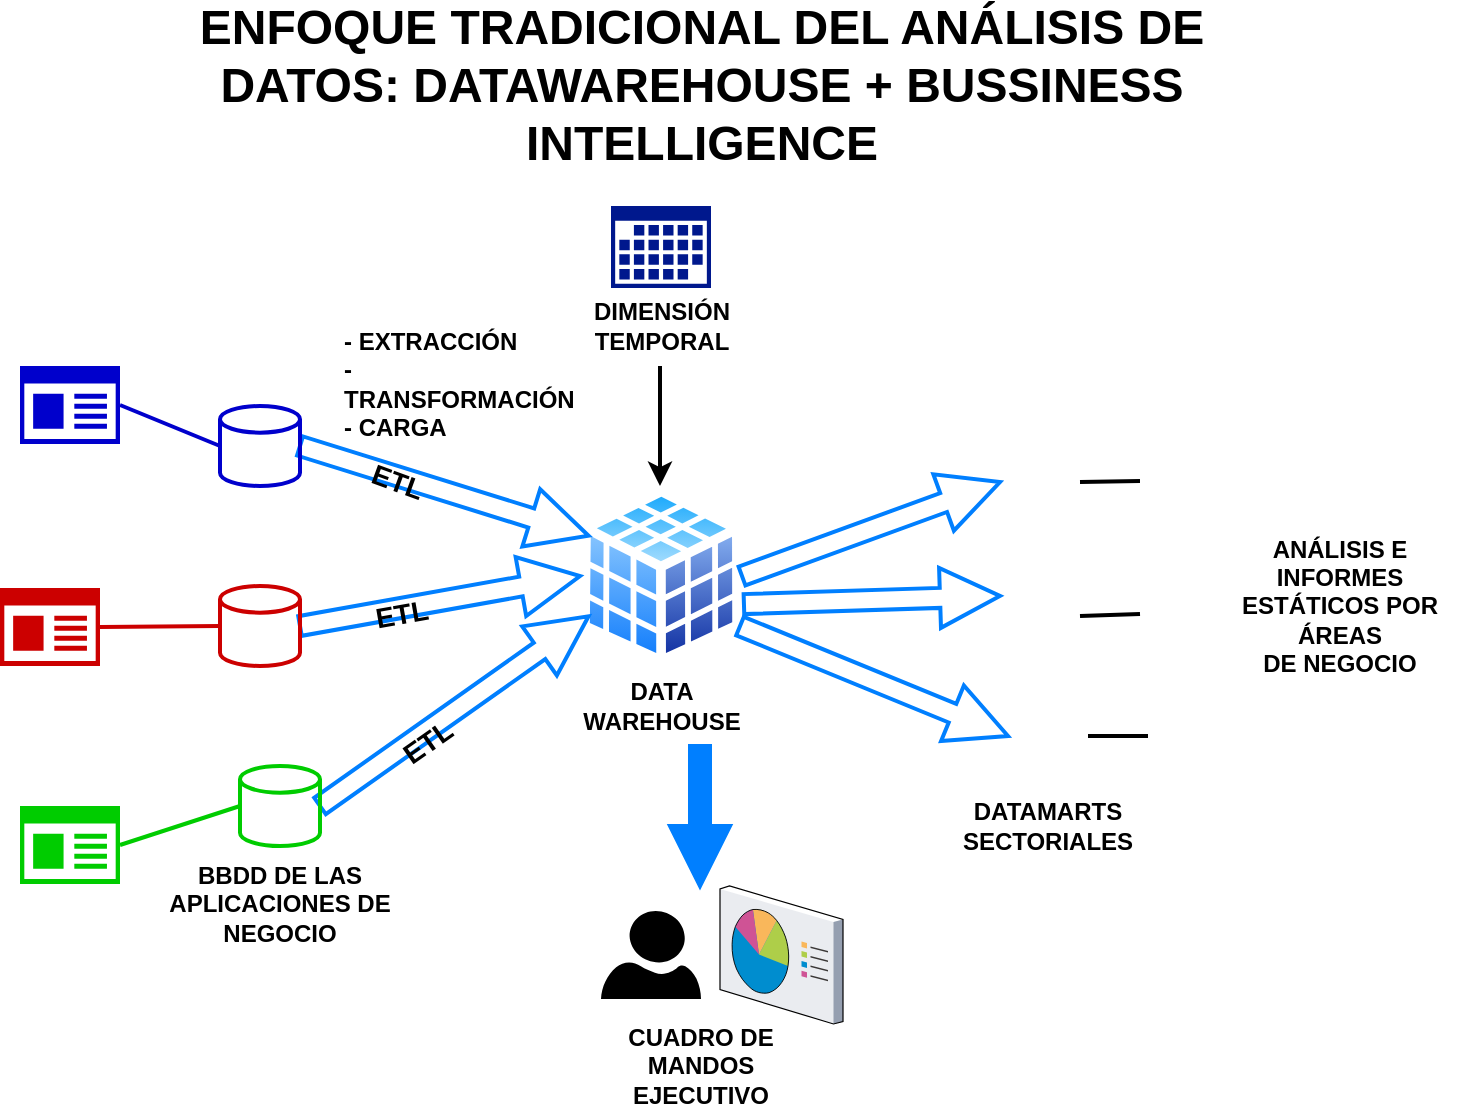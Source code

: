 <mxfile version="12.6.2" type="github"><diagram id="gXVJwv-4Ci32ZzdQIILx" name="Page-1"><mxGraphModel dx="806" dy="695" grid="1" gridSize="10" guides="1" tooltips="1" connect="1" arrows="1" fold="1" page="1" pageScale="1" pageWidth="1169" pageHeight="827" math="0" shadow="0"><root><mxCell id="0"/><mxCell id="1" parent="0"/><mxCell id="Qoe-SQ4cBOux36FsEiMv-2" value="" style="aspect=fixed;perimeter=ellipsePerimeter;html=1;align=center;shadow=0;dashed=0;spacingTop=3;image;image=img/lib/active_directory/database_cube.svg;" parent="1" vertex="1"><mxGeometry x="340" y="260" width="81" height="90" as="geometry"/></mxCell><mxCell id="Qoe-SQ4cBOux36FsEiMv-100" style="edgeStyle=orthogonalEdgeStyle;shape=arrow;rounded=0;orthogonalLoop=1;jettySize=auto;html=1;strokeColor=#007FFF;strokeWidth=2;fillColor=#007FFF;" parent="1" edge="1"><mxGeometry relative="1" as="geometry"><mxPoint x="400" y="390" as="sourcePoint"/><mxPoint x="400" y="460" as="targetPoint"/></mxGeometry></mxCell><mxCell id="Qoe-SQ4cBOux36FsEiMv-3" value="DATA WAREHOUSE" style="text;html=1;strokeColor=none;fillColor=none;align=center;verticalAlign=middle;whiteSpace=wrap;rounded=0;fontStyle=1" parent="1" vertex="1"><mxGeometry x="360.5" y="360" width="40" height="20" as="geometry"/></mxCell><mxCell id="Qoe-SQ4cBOux36FsEiMv-58" value="" style="aspect=fixed;pointerEvents=1;shadow=0;dashed=0;html=1;strokeColor=none;labelPosition=center;verticalLabelPosition=bottom;verticalAlign=top;align=center;fillColor=#00188D;shape=mxgraph.mscae.enterprise.calendar" parent="1" vertex="1"><mxGeometry x="355.5" y="120" width="50" height="41" as="geometry"/></mxCell><mxCell id="Qoe-SQ4cBOux36FsEiMv-59" value="DIMENSIÓN TEMPORAL" style="text;html=1;strokeColor=none;fillColor=none;align=center;verticalAlign=middle;whiteSpace=wrap;rounded=0;fontStyle=1" parent="1" vertex="1"><mxGeometry x="360.5" y="170" width="40" height="20" as="geometry"/></mxCell><mxCell id="Qoe-SQ4cBOux36FsEiMv-60" value="" style="endArrow=classic;html=1;strokeWidth=2;" parent="1" edge="1"><mxGeometry width="50" height="50" relative="1" as="geometry"><mxPoint x="380" y="200" as="sourcePoint"/><mxPoint x="380" y="260" as="targetPoint"/></mxGeometry></mxCell><mxCell id="Qoe-SQ4cBOux36FsEiMv-72" value="" style="aspect=fixed;pointerEvents=1;shadow=0;dashed=0;html=1;strokeColor=none;labelPosition=center;verticalLabelPosition=bottom;verticalAlign=top;align=center;fillColor=#CC0000;shape=mxgraph.mscae.enterprise.app_generic" parent="1" vertex="1"><mxGeometry x="50" y="311" width="50" height="39" as="geometry"/></mxCell><mxCell id="Qoe-SQ4cBOux36FsEiMv-78" style="edgeStyle=orthogonalEdgeStyle;rounded=0;orthogonalLoop=1;jettySize=auto;html=1;entryX=0;entryY=0.25;entryDx=0;entryDy=0;strokeWidth=2;shape=arrow;exitX=1;exitY=0.5;exitDx=0;exitDy=0;exitPerimeter=0;strokeColor=#007FFF;" parent="1" source="Qoe-SQ4cBOux36FsEiMv-76" target="Qoe-SQ4cBOux36FsEiMv-2" edge="1"><mxGeometry relative="1" as="geometry"><mxPoint x="230" y="250" as="sourcePoint"/></mxGeometry></mxCell><mxCell id="Qoe-SQ4cBOux36FsEiMv-73" value="" style="aspect=fixed;pointerEvents=1;shadow=0;dashed=0;html=1;strokeColor=none;labelPosition=center;verticalLabelPosition=bottom;verticalAlign=top;align=center;fillColor=#0000CC;shape=mxgraph.mscae.enterprise.app_generic" parent="1" vertex="1"><mxGeometry x="60" y="200" width="50" height="39" as="geometry"/></mxCell><mxCell id="Qoe-SQ4cBOux36FsEiMv-74" value="" style="aspect=fixed;pointerEvents=1;shadow=0;dashed=0;html=1;strokeColor=none;labelPosition=center;verticalLabelPosition=bottom;verticalAlign=top;align=center;fillColor=#00CC00;shape=mxgraph.mscae.enterprise.app_generic" parent="1" vertex="1"><mxGeometry x="60" y="420" width="50" height="39" as="geometry"/></mxCell><mxCell id="Qoe-SQ4cBOux36FsEiMv-76" value="" style="strokeWidth=2;html=1;shape=mxgraph.flowchart.database;whiteSpace=wrap;fillColor=none;fontSize=14;strokeColor=#0000CC;" parent="1" vertex="1"><mxGeometry x="160" y="220" width="40" height="40" as="geometry"/></mxCell><mxCell id="Qoe-SQ4cBOux36FsEiMv-84" style="edgeStyle=orthogonalEdgeStyle;shape=arrow;rounded=0;orthogonalLoop=1;jettySize=auto;html=1;exitX=1;exitY=0.5;exitDx=0;exitDy=0;exitPerimeter=0;strokeColor=#007FFF;strokeWidth=2;" parent="1" source="Qoe-SQ4cBOux36FsEiMv-79" target="Qoe-SQ4cBOux36FsEiMv-2" edge="1"><mxGeometry relative="1" as="geometry"/></mxCell><mxCell id="Qoe-SQ4cBOux36FsEiMv-79" value="" style="strokeWidth=2;html=1;shape=mxgraph.flowchart.database;whiteSpace=wrap;fillColor=none;fontSize=14;strokeColor=#CC0000;" parent="1" vertex="1"><mxGeometry x="160" y="310" width="40" height="40" as="geometry"/></mxCell><mxCell id="Qoe-SQ4cBOux36FsEiMv-80" value="" style="endArrow=none;html=1;strokeWidth=2;entryX=1;entryY=0.5;entryDx=0;entryDy=0;entryPerimeter=0;exitX=0;exitY=0.5;exitDx=0;exitDy=0;exitPerimeter=0;strokeColor=#0000CC;" parent="1" source="Qoe-SQ4cBOux36FsEiMv-76" target="Qoe-SQ4cBOux36FsEiMv-73" edge="1"><mxGeometry width="50" height="50" relative="1" as="geometry"><mxPoint x="50" y="530" as="sourcePoint"/><mxPoint x="100" y="480" as="targetPoint"/></mxGeometry></mxCell><mxCell id="Qoe-SQ4cBOux36FsEiMv-81" value="" style="endArrow=none;html=1;strokeWidth=2;entryX=1;entryY=0.5;entryDx=0;entryDy=0;entryPerimeter=0;exitX=0;exitY=0.5;exitDx=0;exitDy=0;exitPerimeter=0;strokeColor=#CC0000;" parent="1" source="Qoe-SQ4cBOux36FsEiMv-79" target="Qoe-SQ4cBOux36FsEiMv-72" edge="1"><mxGeometry width="50" height="50" relative="1" as="geometry"><mxPoint x="170" y="250" as="sourcePoint"/><mxPoint x="120" y="229.5" as="targetPoint"/></mxGeometry></mxCell><mxCell id="Qoe-SQ4cBOux36FsEiMv-85" style="edgeStyle=orthogonalEdgeStyle;shape=arrow;rounded=0;orthogonalLoop=1;jettySize=auto;html=1;exitX=1;exitY=0.5;exitDx=0;exitDy=0;exitPerimeter=0;entryX=0;entryY=0.75;entryDx=0;entryDy=0;strokeColor=#007FFF;strokeWidth=2;" parent="1" source="Qoe-SQ4cBOux36FsEiMv-82" target="Qoe-SQ4cBOux36FsEiMv-2" edge="1"><mxGeometry relative="1" as="geometry"/></mxCell><mxCell id="Qoe-SQ4cBOux36FsEiMv-82" value="" style="strokeWidth=2;html=1;shape=mxgraph.flowchart.database;whiteSpace=wrap;fillColor=none;fontSize=14;strokeColor=#00CC00;" parent="1" vertex="1"><mxGeometry x="170" y="400" width="40" height="40" as="geometry"/></mxCell><mxCell id="Qoe-SQ4cBOux36FsEiMv-83" value="" style="endArrow=none;html=1;strokeWidth=2;entryX=1;entryY=0.5;entryDx=0;entryDy=0;entryPerimeter=0;exitX=0;exitY=0.5;exitDx=0;exitDy=0;exitPerimeter=0;strokeColor=#00CC00;" parent="1" source="Qoe-SQ4cBOux36FsEiMv-82" target="Qoe-SQ4cBOux36FsEiMv-74" edge="1"><mxGeometry width="50" height="50" relative="1" as="geometry"><mxPoint x="180" y="260" as="sourcePoint"/><mxPoint x="110" y="340.5" as="targetPoint"/></mxGeometry></mxCell><mxCell id="Qoe-SQ4cBOux36FsEiMv-88" value="" style="group;rotation=20;" parent="1" vertex="1" connectable="0"><mxGeometry x="230" y="170" width="110" height="78" as="geometry"/></mxCell><mxCell id="Qoe-SQ4cBOux36FsEiMv-86" value="" style="shape=image;html=1;verticalAlign=top;verticalLabelPosition=bottom;labelBackgroundColor=#ffffff;imageAspect=0;aspect=fixed;image=https://cdn4.iconfinder.com/data/icons/LUMINIGHT/business/png/128/filter_data.png;fillColor=#CC0000;rotation=-71;strokeColor=#00CC00;" parent="Qoe-SQ4cBOux36FsEiMv-88" vertex="1"><mxGeometry x="-9" y="50" width="78" height="78" as="geometry"/></mxCell><mxCell id="Qoe-SQ4cBOux36FsEiMv-102" value="&lt;div&gt;- EXTRACCIÓN&lt;/div&gt;&lt;div&gt;- TRANSFORMACIÓN&lt;/div&gt;&lt;div&gt;- CARGA&lt;br&gt;&lt;/div&gt;" style="text;html=1;strokeColor=none;fillColor=none;align=left;verticalAlign=middle;whiteSpace=wrap;rounded=0;fontStyle=1" parent="Qoe-SQ4cBOux36FsEiMv-88" vertex="1"><mxGeometry x="-10" y="29" width="120" height="20" as="geometry"/></mxCell><mxCell id="Qoe-SQ4cBOux36FsEiMv-89" value="" style="group;rotation=-35;" parent="1" vertex="1" connectable="0"><mxGeometry x="230" y="340" width="78" height="78" as="geometry"/></mxCell><mxCell id="Qoe-SQ4cBOux36FsEiMv-90" value="" style="shape=image;html=1;verticalAlign=top;verticalLabelPosition=bottom;labelBackgroundColor=#ffffff;imageAspect=0;aspect=fixed;image=https://cdn4.iconfinder.com/data/icons/LUMINIGHT/business/png/128/filter_data.png;fillColor=#CC0000;rotation=-126;strokeColor=#00CC00;" parent="Qoe-SQ4cBOux36FsEiMv-89" vertex="1"><mxGeometry width="78" height="78" as="geometry"/></mxCell><mxCell id="Qoe-SQ4cBOux36FsEiMv-91" value="&lt;font style=&quot;font-size: 14px&quot;&gt;&lt;b&gt;ETL&lt;/b&gt;&lt;/font&gt;" style="text;html=1;strokeColor=none;fillColor=none;align=center;verticalAlign=middle;whiteSpace=wrap;rounded=0;rotation=-35;" parent="Qoe-SQ4cBOux36FsEiMv-89" vertex="1"><mxGeometry x="14" y="38" width="40" height="20" as="geometry"/></mxCell><mxCell id="Qoe-SQ4cBOux36FsEiMv-92" value="" style="group;rotation=-10;" parent="1" vertex="1" connectable="0"><mxGeometry x="220" y="280" width="78" height="78" as="geometry"/></mxCell><mxCell id="Qoe-SQ4cBOux36FsEiMv-93" value="" style="shape=image;html=1;verticalAlign=top;verticalLabelPosition=bottom;labelBackgroundColor=#ffffff;imageAspect=0;aspect=fixed;image=https://cdn4.iconfinder.com/data/icons/LUMINIGHT/business/png/128/filter_data.png;fillColor=#CC0000;rotation=-101;strokeColor=#00CC00;" parent="Qoe-SQ4cBOux36FsEiMv-92" vertex="1"><mxGeometry width="78" height="78" as="geometry"/></mxCell><mxCell id="Qoe-SQ4cBOux36FsEiMv-94" value="&lt;font style=&quot;font-size: 14px&quot;&gt;&lt;b&gt;ETL&lt;/b&gt;&lt;/font&gt;" style="text;html=1;strokeColor=none;fillColor=none;align=center;verticalAlign=middle;whiteSpace=wrap;rounded=0;rotation=-10;" parent="Qoe-SQ4cBOux36FsEiMv-92" vertex="1"><mxGeometry x="11" y="34" width="40" height="20" as="geometry"/></mxCell><mxCell id="Qoe-SQ4cBOux36FsEiMv-87" value="&lt;font style=&quot;font-size: 14px&quot;&gt;&lt;b&gt;ETL&lt;/b&gt;&lt;/font&gt;" style="text;html=1;strokeColor=none;fillColor=none;align=center;verticalAlign=middle;whiteSpace=wrap;rounded=0;rotation=20;" parent="1" vertex="1"><mxGeometry x="229" y="248" width="40" height="20" as="geometry"/></mxCell><mxCell id="Qoe-SQ4cBOux36FsEiMv-97" value="&lt;div&gt;BBDD DE LAS APLICACIONES DE NEGOCIO&lt;br&gt;&lt;/div&gt;" style="text;html=1;strokeColor=none;fillColor=none;align=center;verticalAlign=middle;whiteSpace=wrap;rounded=0;fontStyle=1" parent="1" vertex="1"><mxGeometry x="130" y="459" width="120" height="20" as="geometry"/></mxCell><mxCell id="Qoe-SQ4cBOux36FsEiMv-98" value="" style="verticalLabelPosition=bottom;aspect=fixed;html=1;verticalAlign=top;strokeColor=none;align=center;outlineConnect=0;shape=mxgraph.citrix.reporting;fillColor=#00CC00;" parent="1" vertex="1"><mxGeometry x="410" y="460" width="61.5" height="69" as="geometry"/></mxCell><mxCell id="Qoe-SQ4cBOux36FsEiMv-99" value="" style="verticalLabelPosition=bottom;html=1;verticalAlign=top;align=center;strokeColor=none;fillColor=#000000;shape=mxgraph.azure.user;fontSize=47;fontColor=#000000;" parent="1" vertex="1"><mxGeometry x="350.5" y="472.5" width="50" height="44" as="geometry"/></mxCell><mxCell id="Qoe-SQ4cBOux36FsEiMv-101" value="CUADRO DE MANDOS EJECUTIVO" style="text;html=1;strokeColor=none;fillColor=none;align=center;verticalAlign=middle;whiteSpace=wrap;rounded=0;fontStyle=1" parent="1" vertex="1"><mxGeometry x="358" y="540" width="85" height="20" as="geometry"/></mxCell><mxCell id="Qoe-SQ4cBOux36FsEiMv-105" value="" style="shape=image;html=1;verticalAlign=top;verticalLabelPosition=bottom;labelBackgroundColor=#ffffff;imageAspect=0;aspect=fixed;image=https://cdn3.iconfinder.com/data/icons/linecons-free-vector-icons-pack/32/data-128.png;strokeColor=#4C0099;strokeWidth=4;fillColor=none;align=left;" parent="1" vertex="1"><mxGeometry x="550" y="238" width="40" height="40" as="geometry"/></mxCell><mxCell id="Qoe-SQ4cBOux36FsEiMv-106" value="" style="shape=image;html=1;verticalAlign=top;verticalLabelPosition=bottom;labelBackgroundColor=#ffffff;imageAspect=0;aspect=fixed;image=https://cdn3.iconfinder.com/data/icons/linecons-free-vector-icons-pack/32/data-128.png;strokeColor=#4C0099;strokeWidth=4;fillColor=none;align=left;" parent="1" vertex="1"><mxGeometry x="550" y="305" width="40" height="40" as="geometry"/></mxCell><mxCell id="Qoe-SQ4cBOux36FsEiMv-107" value="" style="shape=image;html=1;verticalAlign=top;verticalLabelPosition=bottom;labelBackgroundColor=#ffffff;imageAspect=0;aspect=fixed;image=https://cdn3.iconfinder.com/data/icons/linecons-free-vector-icons-pack/32/data-128.png;strokeColor=#4C0099;strokeWidth=4;fillColor=none;align=left;" parent="1" vertex="1"><mxGeometry x="554" y="365" width="40" height="40" as="geometry"/></mxCell><mxCell id="Qoe-SQ4cBOux36FsEiMv-108" value="" style="shape=image;html=1;verticalAlign=top;verticalLabelPosition=bottom;labelBackgroundColor=#ffffff;imageAspect=0;aspect=fixed;image=https://cdn4.iconfinder.com/data/icons/infographics-chart-3/512/11-128.png;strokeWidth=4;fillColor=#67FF4E;fontSize=15;align=left;" parent="1" vertex="1"><mxGeometry x="624" y="360" width="50" height="50" as="geometry"/></mxCell><mxCell id="Qoe-SQ4cBOux36FsEiMv-109" value="" style="shape=image;html=1;verticalAlign=top;verticalLabelPosition=bottom;labelBackgroundColor=#ffffff;imageAspect=0;aspect=fixed;image=https://cdn4.iconfinder.com/data/icons/infographics-chart-3/512/4-128.png;strokeWidth=4;fillColor=#67FF4E;fontSize=15;align=left;" parent="1" vertex="1"><mxGeometry x="620" y="220" width="50" height="50" as="geometry"/></mxCell><mxCell id="Qoe-SQ4cBOux36FsEiMv-110" value="" style="shape=image;html=1;verticalAlign=top;verticalLabelPosition=bottom;labelBackgroundColor=#ffffff;imageAspect=0;aspect=fixed;image=https://cdn3.iconfinder.com/data/icons/chart-diagram/64/report_sales_comparison-128.png;strokeWidth=4;fillColor=#67FF4E;fontSize=15;align=left;" parent="1" vertex="1"><mxGeometry x="620" y="296" width="54" height="54" as="geometry"/></mxCell><mxCell id="Qoe-SQ4cBOux36FsEiMv-111" value="&lt;div&gt;ANÁLISIS E&lt;/div&gt;&lt;div&gt;INFORMES &lt;br&gt;&lt;/div&gt;&lt;div&gt;ESTÁTICOS POR&lt;/div&gt;&lt;div&gt;ÁREAS&lt;/div&gt;&lt;div&gt;DE NEGOCIO&lt;br&gt;&lt;/div&gt;" style="text;html=1;strokeColor=none;fillColor=none;align=center;verticalAlign=middle;whiteSpace=wrap;rounded=0;fontStyle=1" parent="1" vertex="1"><mxGeometry x="660" y="310" width="120" height="20" as="geometry"/></mxCell><mxCell id="Qoe-SQ4cBOux36FsEiMv-112" value="&lt;div&gt;DATAMARTS&lt;/div&gt;&lt;div&gt;SECTORIALES&lt;br&gt;&lt;/div&gt;" style="text;html=1;strokeColor=none;fillColor=none;align=center;verticalAlign=middle;whiteSpace=wrap;rounded=0;fontStyle=1" parent="1" vertex="1"><mxGeometry x="514" y="420" width="120" height="20" as="geometry"/></mxCell><mxCell id="Qoe-SQ4cBOux36FsEiMv-113" style="edgeStyle=orthogonalEdgeStyle;rounded=0;orthogonalLoop=1;jettySize=auto;html=1;entryX=0;entryY=0.5;entryDx=0;entryDy=0;strokeWidth=2;shape=arrow;exitX=1;exitY=0.5;exitDx=0;exitDy=0;strokeColor=#007FFF;" parent="1" source="Qoe-SQ4cBOux36FsEiMv-2" target="Qoe-SQ4cBOux36FsEiMv-105" edge="1"><mxGeometry relative="1" as="geometry"><mxPoint x="210" y="250" as="sourcePoint"/><mxPoint x="354" y="295" as="targetPoint"/></mxGeometry></mxCell><mxCell id="Qoe-SQ4cBOux36FsEiMv-114" style="edgeStyle=orthogonalEdgeStyle;rounded=0;orthogonalLoop=1;jettySize=auto;html=1;entryX=0;entryY=0.25;entryDx=0;entryDy=0;strokeWidth=2;shape=arrow;exitX=1.012;exitY=0.656;exitDx=0;exitDy=0;strokeColor=#007FFF;exitPerimeter=0;" parent="1" source="Qoe-SQ4cBOux36FsEiMv-2" target="Qoe-SQ4cBOux36FsEiMv-106" edge="1"><mxGeometry relative="1" as="geometry"><mxPoint x="431" y="315" as="sourcePoint"/><mxPoint x="560" y="250" as="targetPoint"/></mxGeometry></mxCell><mxCell id="Qoe-SQ4cBOux36FsEiMv-115" style="edgeStyle=orthogonalEdgeStyle;rounded=0;orthogonalLoop=1;jettySize=auto;html=1;entryX=0;entryY=0.5;entryDx=0;entryDy=0;strokeWidth=2;shape=arrow;exitX=0.988;exitY=0.778;exitDx=0;exitDy=0;strokeColor=#007FFF;exitPerimeter=0;" parent="1" source="Qoe-SQ4cBOux36FsEiMv-2" target="Qoe-SQ4cBOux36FsEiMv-107" edge="1"><mxGeometry relative="1" as="geometry"><mxPoint x="432" y="329" as="sourcePoint"/><mxPoint x="560" y="325" as="targetPoint"/></mxGeometry></mxCell><mxCell id="Qoe-SQ4cBOux36FsEiMv-116" value="" style="endArrow=none;html=1;strokeWidth=2;entryX=1;entryY=0.5;entryDx=0;entryDy=0;exitX=0;exitY=0.75;exitDx=0;exitDy=0;strokeColor=#000000;" parent="1" source="Qoe-SQ4cBOux36FsEiMv-109" target="Qoe-SQ4cBOux36FsEiMv-105" edge="1"><mxGeometry width="50" height="50" relative="1" as="geometry"><mxPoint x="170" y="250" as="sourcePoint"/><mxPoint x="120" y="229.5" as="targetPoint"/></mxGeometry></mxCell><mxCell id="Qoe-SQ4cBOux36FsEiMv-117" value="" style="endArrow=none;html=1;strokeWidth=2;entryX=1;entryY=0.5;entryDx=0;entryDy=0;strokeColor=#000000;" parent="1" source="Qoe-SQ4cBOux36FsEiMv-110" target="Qoe-SQ4cBOux36FsEiMv-106" edge="1"><mxGeometry width="50" height="50" relative="1" as="geometry"><mxPoint x="630" y="267.5" as="sourcePoint"/><mxPoint x="600" y="268" as="targetPoint"/></mxGeometry></mxCell><mxCell id="Qoe-SQ4cBOux36FsEiMv-118" value="" style="endArrow=none;html=1;strokeWidth=2;entryX=1;entryY=0.5;entryDx=0;entryDy=0;exitX=0;exitY=0.5;exitDx=0;exitDy=0;strokeColor=#000000;" parent="1" source="Qoe-SQ4cBOux36FsEiMv-108" target="Qoe-SQ4cBOux36FsEiMv-107" edge="1"><mxGeometry width="50" height="50" relative="1" as="geometry"><mxPoint x="640" y="277.5" as="sourcePoint"/><mxPoint x="610" y="278" as="targetPoint"/></mxGeometry></mxCell><mxCell id="Qoe-SQ4cBOux36FsEiMv-119" value="ENFOQUE TRADICIONAL DEL ANÁLISIS DE DATOS: DATAWAREHOUSE + BUSSINESS INTELLIGENCE" style="text;html=1;strokeColor=none;fillColor=none;align=center;verticalAlign=middle;whiteSpace=wrap;rounded=0;fontColor=#000000;fontSize=24;fontStyle=1" parent="1" vertex="1"><mxGeometry x="145.5" y="50" width="510" height="20" as="geometry"/></mxCell></root></mxGraphModel></diagram></mxfile>